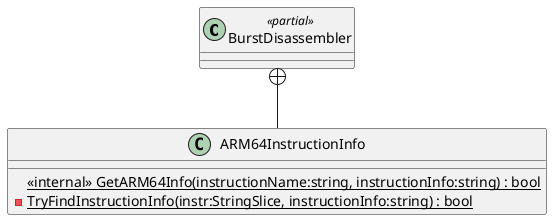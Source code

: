 @startuml
class BurstDisassembler <<partial>> {
}
class ARM64InstructionInfo {
    <<internal>> {static} GetARM64Info(instructionName:string, instructionInfo:string) : bool
    - {static} TryFindInstructionInfo(instr:StringSlice, instructionInfo:string) : bool
}
BurstDisassembler +-- ARM64InstructionInfo
@enduml

